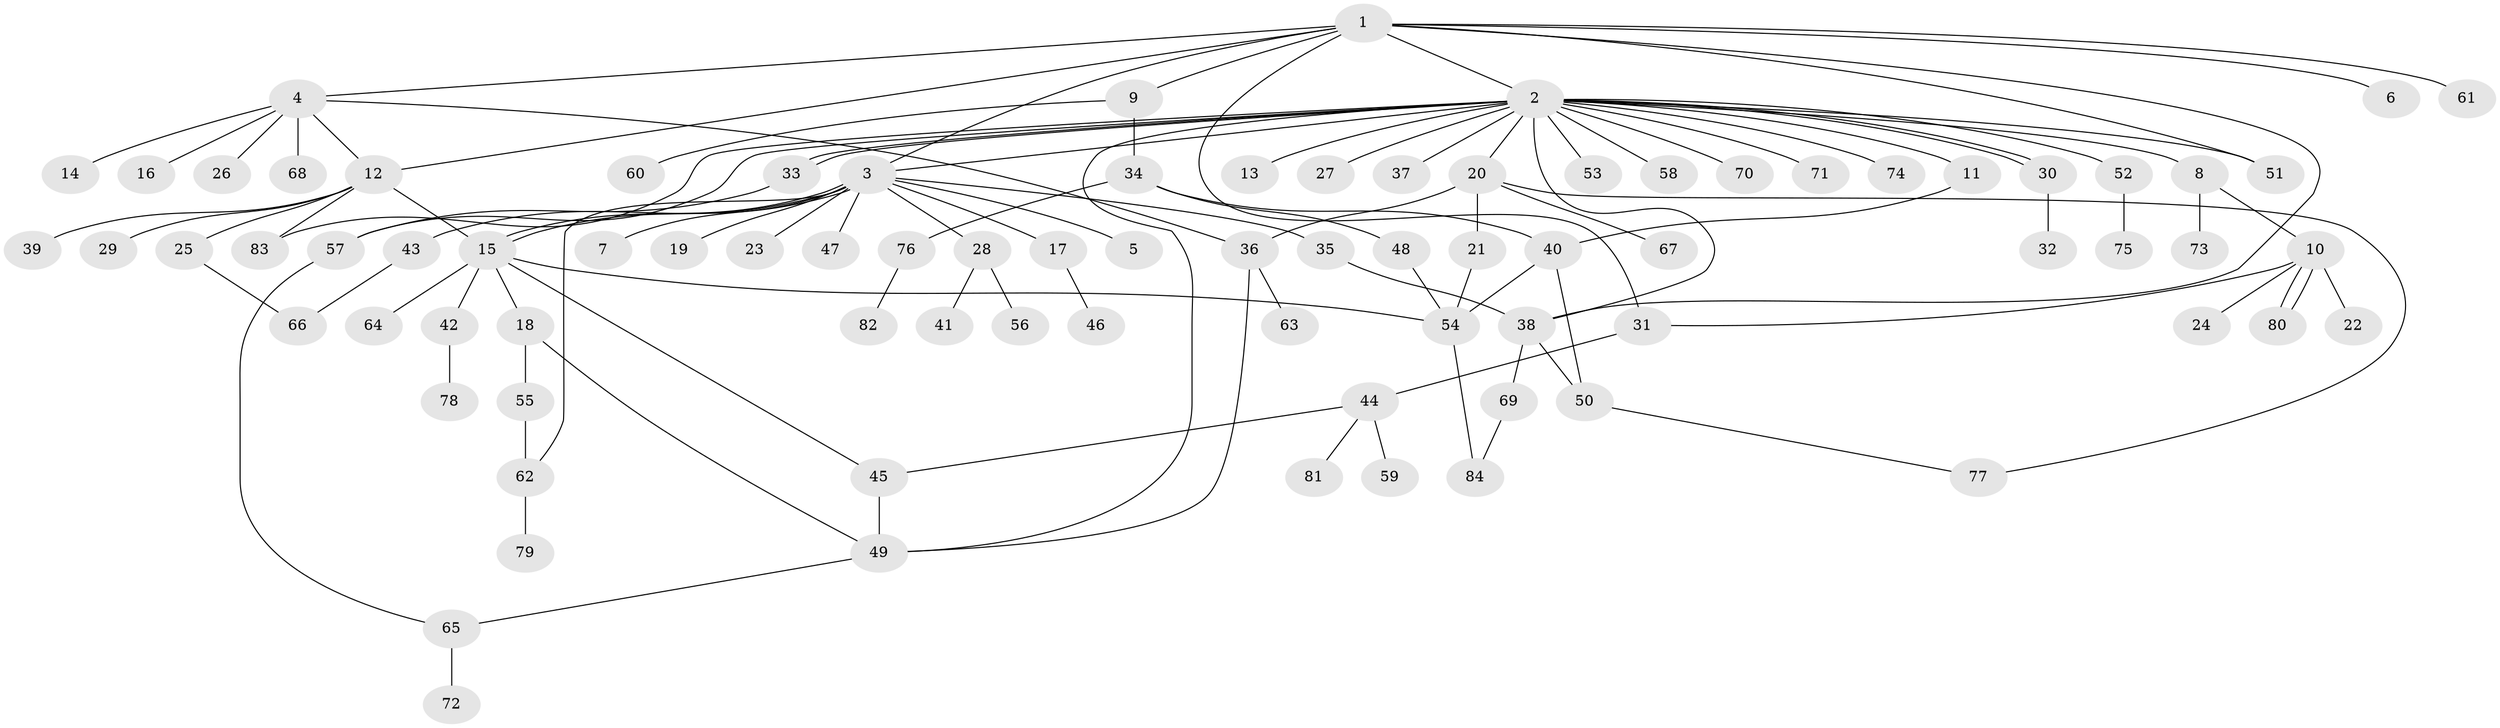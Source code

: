 // Generated by graph-tools (version 1.1) at 2025/35/03/09/25 02:35:50]
// undirected, 84 vertices, 111 edges
graph export_dot {
graph [start="1"]
  node [color=gray90,style=filled];
  1;
  2;
  3;
  4;
  5;
  6;
  7;
  8;
  9;
  10;
  11;
  12;
  13;
  14;
  15;
  16;
  17;
  18;
  19;
  20;
  21;
  22;
  23;
  24;
  25;
  26;
  27;
  28;
  29;
  30;
  31;
  32;
  33;
  34;
  35;
  36;
  37;
  38;
  39;
  40;
  41;
  42;
  43;
  44;
  45;
  46;
  47;
  48;
  49;
  50;
  51;
  52;
  53;
  54;
  55;
  56;
  57;
  58;
  59;
  60;
  61;
  62;
  63;
  64;
  65;
  66;
  67;
  68;
  69;
  70;
  71;
  72;
  73;
  74;
  75;
  76;
  77;
  78;
  79;
  80;
  81;
  82;
  83;
  84;
  1 -- 2;
  1 -- 3;
  1 -- 4;
  1 -- 6;
  1 -- 9;
  1 -- 12;
  1 -- 31;
  1 -- 38;
  1 -- 51;
  1 -- 61;
  2 -- 3;
  2 -- 8;
  2 -- 11;
  2 -- 13;
  2 -- 20;
  2 -- 27;
  2 -- 30;
  2 -- 30;
  2 -- 33;
  2 -- 33;
  2 -- 37;
  2 -- 38;
  2 -- 49;
  2 -- 51;
  2 -- 52;
  2 -- 53;
  2 -- 57;
  2 -- 58;
  2 -- 70;
  2 -- 71;
  2 -- 74;
  2 -- 83;
  3 -- 5;
  3 -- 7;
  3 -- 15;
  3 -- 15;
  3 -- 17;
  3 -- 19;
  3 -- 23;
  3 -- 28;
  3 -- 35;
  3 -- 43;
  3 -- 47;
  3 -- 62;
  4 -- 12;
  4 -- 14;
  4 -- 16;
  4 -- 26;
  4 -- 36;
  4 -- 68;
  8 -- 10;
  8 -- 73;
  9 -- 34;
  9 -- 60;
  10 -- 22;
  10 -- 24;
  10 -- 31;
  10 -- 80;
  10 -- 80;
  11 -- 40;
  12 -- 15;
  12 -- 25;
  12 -- 29;
  12 -- 39;
  12 -- 83;
  15 -- 18;
  15 -- 42;
  15 -- 45;
  15 -- 54;
  15 -- 64;
  17 -- 46;
  18 -- 49;
  18 -- 55;
  20 -- 21;
  20 -- 36;
  20 -- 67;
  20 -- 77;
  21 -- 54;
  25 -- 66;
  28 -- 41;
  28 -- 56;
  30 -- 32;
  31 -- 44;
  33 -- 57;
  34 -- 40;
  34 -- 48;
  34 -- 76;
  35 -- 38;
  36 -- 49;
  36 -- 63;
  38 -- 50;
  38 -- 69;
  40 -- 50;
  40 -- 54;
  42 -- 78;
  43 -- 66;
  44 -- 45;
  44 -- 59;
  44 -- 81;
  45 -- 49;
  48 -- 54;
  49 -- 65;
  50 -- 77;
  52 -- 75;
  54 -- 84;
  55 -- 62;
  57 -- 65;
  62 -- 79;
  65 -- 72;
  69 -- 84;
  76 -- 82;
}
